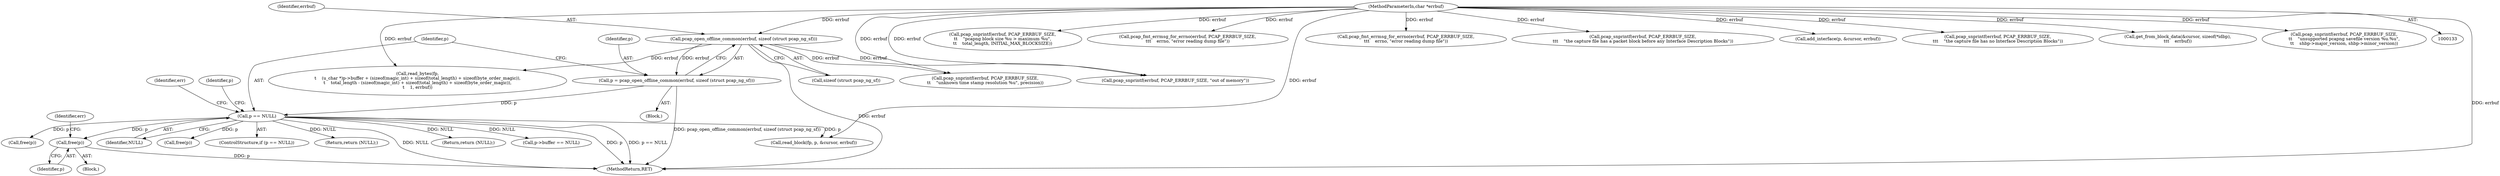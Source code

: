 digraph "0_libpcap_87d6bef033062f969e70fa40c43dfd945d5a20ab@pointer" {
"1000346" [label="(Call,free(p))"];
"1000303" [label="(Call,p == NULL)"];
"1000296" [label="(Call,p = pcap_open_offline_common(errbuf, sizeof (struct pcap_ng_sf)))"];
"1000298" [label="(Call,pcap_open_offline_common(errbuf, sizeof (struct pcap_ng_sf)))"];
"1000137" [label="(MethodParameterIn,char *errbuf)"];
"1000341" [label="(Call,pcap_snprintf(errbuf, PCAP_ERRBUF_SIZE,\n\t\t    \"unknown time stamp resolution %u\", precision))"];
"1000284" [label="(Call,pcap_snprintf(errbuf, PCAP_ERRBUF_SIZE,\n\t\t    \"pcapng block size %u > maximum %u\",\n\t\t    total_length, INITIAL_MAX_BLOCKSIZE))"];
"1000352" [label="(Return,return (NULL);)"];
"1000296" [label="(Call,p = pcap_open_offline_common(errbuf, sizeof (struct pcap_ng_sf)))"];
"1000191" [label="(Call,pcap_fmt_errmsg_for_errno(errbuf, PCAP_ERRBUF_SIZE,\n\t\t\t    errno, \"error reading dump file\"))"];
"1000386" [label="(Call,p->buffer == NULL)"];
"1000298" [label="(Call,pcap_open_offline_common(errbuf, sizeof (struct pcap_ng_sf)))"];
"1000396" [label="(Call,free(p))"];
"1000223" [label="(Call,pcap_fmt_errmsg_for_errno(errbuf, PCAP_ERRBUF_SIZE,\n\t\t\t    errno, \"error reading dump file\"))"];
"1000622" [label="(Call,pcap_snprintf(errbuf, PCAP_ERRBUF_SIZE,\n\t\t\t    \"the capture file has a packet block before any Interface Description Blocks\"))"];
"1000300" [label="(Call,sizeof (struct pcap_ng_sf))"];
"1000707" [label="(MethodReturn,RET)"];
"1000137" [label="(MethodParameterIn,char *errbuf)"];
"1000612" [label="(Call,add_interface(p, &cursor, errbuf))"];
"1000347" [label="(Identifier,p)"];
"1000297" [label="(Identifier,p)"];
"1000325" [label="(Block,)"];
"1000305" [label="(Identifier,NULL)"];
"1000309" [label="(Identifier,err)"];
"1000392" [label="(Call,pcap_snprintf(errbuf, PCAP_ERRBUF_SIZE, \"out of memory\"))"];
"1000558" [label="(Call,pcap_snprintf(errbuf, PCAP_ERRBUF_SIZE,\n\t\t\t    \"the capture file has no Interface Description Blocks\"))"];
"1000315" [label="(Identifier,p)"];
"1000577" [label="(Call,get_from_block_data(&cursor, sizeof(*idbp),\n\t\t\t    errbuf))"];
"1000139" [label="(Block,)"];
"1000511" [label="(Call,pcap_snprintf(errbuf, PCAP_ERRBUF_SIZE,\n\t\t    \"unsupported pcapng savefile version %u.%u\",\n\t\t    shbp->major_version, shbp->minor_version))"];
"1000346" [label="(Call,free(p))"];
"1000350" [label="(Identifier,err)"];
"1000304" [label="(Identifier,p)"];
"1000303" [label="(Call,p == NULL)"];
"1000445" [label="(Call,read_bytes(fp,\n\t    (u_char *)p->buffer + (sizeof(magic_int) + sizeof(total_length) + sizeof(byte_order_magic)),\n\t    total_length - (sizeof(magic_int) + sizeof(total_length) + sizeof(byte_order_magic)),\n\t    1, errbuf))"];
"1000699" [label="(Call,free(p))"];
"1000547" [label="(Call,read_block(fp, p, &cursor, errbuf))"];
"1000299" [label="(Identifier,errbuf)"];
"1000302" [label="(ControlStructure,if (p == NULL))"];
"1000311" [label="(Return,return (NULL);)"];
"1000346" -> "1000325"  [label="AST: "];
"1000346" -> "1000347"  [label="CFG: "];
"1000347" -> "1000346"  [label="AST: "];
"1000350" -> "1000346"  [label="CFG: "];
"1000346" -> "1000707"  [label="DDG: p"];
"1000303" -> "1000346"  [label="DDG: p"];
"1000303" -> "1000302"  [label="AST: "];
"1000303" -> "1000305"  [label="CFG: "];
"1000304" -> "1000303"  [label="AST: "];
"1000305" -> "1000303"  [label="AST: "];
"1000309" -> "1000303"  [label="CFG: "];
"1000315" -> "1000303"  [label="CFG: "];
"1000303" -> "1000707"  [label="DDG: p"];
"1000303" -> "1000707"  [label="DDG: p == NULL"];
"1000303" -> "1000707"  [label="DDG: NULL"];
"1000296" -> "1000303"  [label="DDG: p"];
"1000303" -> "1000311"  [label="DDG: NULL"];
"1000303" -> "1000352"  [label="DDG: NULL"];
"1000303" -> "1000386"  [label="DDG: NULL"];
"1000303" -> "1000396"  [label="DDG: p"];
"1000303" -> "1000547"  [label="DDG: p"];
"1000303" -> "1000699"  [label="DDG: p"];
"1000296" -> "1000139"  [label="AST: "];
"1000296" -> "1000298"  [label="CFG: "];
"1000297" -> "1000296"  [label="AST: "];
"1000298" -> "1000296"  [label="AST: "];
"1000304" -> "1000296"  [label="CFG: "];
"1000296" -> "1000707"  [label="DDG: pcap_open_offline_common(errbuf, sizeof (struct pcap_ng_sf))"];
"1000298" -> "1000296"  [label="DDG: errbuf"];
"1000298" -> "1000300"  [label="CFG: "];
"1000299" -> "1000298"  [label="AST: "];
"1000300" -> "1000298"  [label="AST: "];
"1000298" -> "1000707"  [label="DDG: errbuf"];
"1000137" -> "1000298"  [label="DDG: errbuf"];
"1000298" -> "1000341"  [label="DDG: errbuf"];
"1000298" -> "1000392"  [label="DDG: errbuf"];
"1000298" -> "1000445"  [label="DDG: errbuf"];
"1000137" -> "1000133"  [label="AST: "];
"1000137" -> "1000707"  [label="DDG: errbuf"];
"1000137" -> "1000191"  [label="DDG: errbuf"];
"1000137" -> "1000223"  [label="DDG: errbuf"];
"1000137" -> "1000284"  [label="DDG: errbuf"];
"1000137" -> "1000341"  [label="DDG: errbuf"];
"1000137" -> "1000392"  [label="DDG: errbuf"];
"1000137" -> "1000445"  [label="DDG: errbuf"];
"1000137" -> "1000511"  [label="DDG: errbuf"];
"1000137" -> "1000547"  [label="DDG: errbuf"];
"1000137" -> "1000558"  [label="DDG: errbuf"];
"1000137" -> "1000577"  [label="DDG: errbuf"];
"1000137" -> "1000612"  [label="DDG: errbuf"];
"1000137" -> "1000622"  [label="DDG: errbuf"];
}
